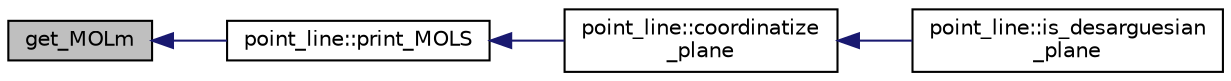 digraph "get_MOLm"
{
  edge [fontname="Helvetica",fontsize="10",labelfontname="Helvetica",labelfontsize="10"];
  node [fontname="Helvetica",fontsize="10",shape=record];
  rankdir="LR";
  Node5949 [label="get_MOLm",height=0.2,width=0.4,color="black", fillcolor="grey75", style="filled", fontcolor="black"];
  Node5949 -> Node5950 [dir="back",color="midnightblue",fontsize="10",style="solid",fontname="Helvetica"];
  Node5950 [label="point_line::print_MOLS",height=0.2,width=0.4,color="black", fillcolor="white", style="filled",URL="$dd/def/classpoint__line.html#a65de2085e42965a52469de420274c372"];
  Node5950 -> Node5951 [dir="back",color="midnightblue",fontsize="10",style="solid",fontname="Helvetica"];
  Node5951 [label="point_line::coordinatize\l_plane",height=0.2,width=0.4,color="black", fillcolor="white", style="filled",URL="$dd/def/classpoint__line.html#a121d61db202b5bbd07f33a148a2df735"];
  Node5951 -> Node5952 [dir="back",color="midnightblue",fontsize="10",style="solid",fontname="Helvetica"];
  Node5952 [label="point_line::is_desarguesian\l_plane",height=0.2,width=0.4,color="black", fillcolor="white", style="filled",URL="$dd/def/classpoint__line.html#a664189dde33698267c4c82b1ee3aa401"];
}

